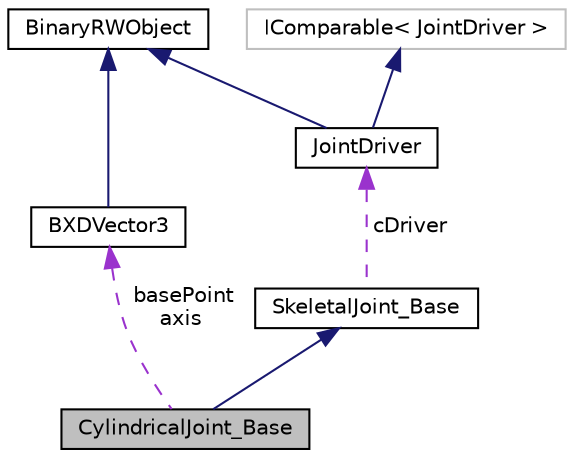 digraph "CylindricalJoint_Base"
{
  edge [fontname="Helvetica",fontsize="10",labelfontname="Helvetica",labelfontsize="10"];
  node [fontname="Helvetica",fontsize="10",shape=record];
  Node2 [label="CylindricalJoint_Base",height=0.2,width=0.4,color="black", fillcolor="grey75", style="filled", fontcolor="black"];
  Node3 -> Node2 [dir="back",color="midnightblue",fontsize="10",style="solid"];
  Node3 [label="SkeletalJoint_Base",height=0.2,width=0.4,color="black", fillcolor="white", style="filled",URL="$class_skeletal_joint___base.html",tooltip="Represents a moving joint between two nodes. "];
  Node4 -> Node3 [dir="back",color="darkorchid3",fontsize="10",style="dashed",label=" cDriver" ];
  Node4 [label="JointDriver",height=0.2,width=0.4,color="black", fillcolor="white", style="filled",URL="$class_joint_driver.html",tooltip="Generic class able to represent all types of joint drivers. "];
  Node5 -> Node4 [dir="back",color="midnightblue",fontsize="10",style="solid"];
  Node5 [label="BinaryRWObject",height=0.2,width=0.4,color="black", fillcolor="white", style="filled",URL="$interface_binary_r_w_object.html",tooltip="Interface for objects that can read/write binary data to files "];
  Node6 -> Node4 [dir="back",color="midnightblue",fontsize="10",style="solid"];
  Node6 [label="IComparable\< JointDriver \>",height=0.2,width=0.4,color="grey75", fillcolor="white", style="filled"];
  Node7 -> Node2 [dir="back",color="darkorchid3",fontsize="10",style="dashed",label=" basePoint\naxis" ];
  Node7 [label="BXDVector3",height=0.2,width=0.4,color="black", fillcolor="white", style="filled",URL="$class_b_x_d_vector3.html"];
  Node5 -> Node7 [dir="back",color="midnightblue",fontsize="10",style="solid"];
}
